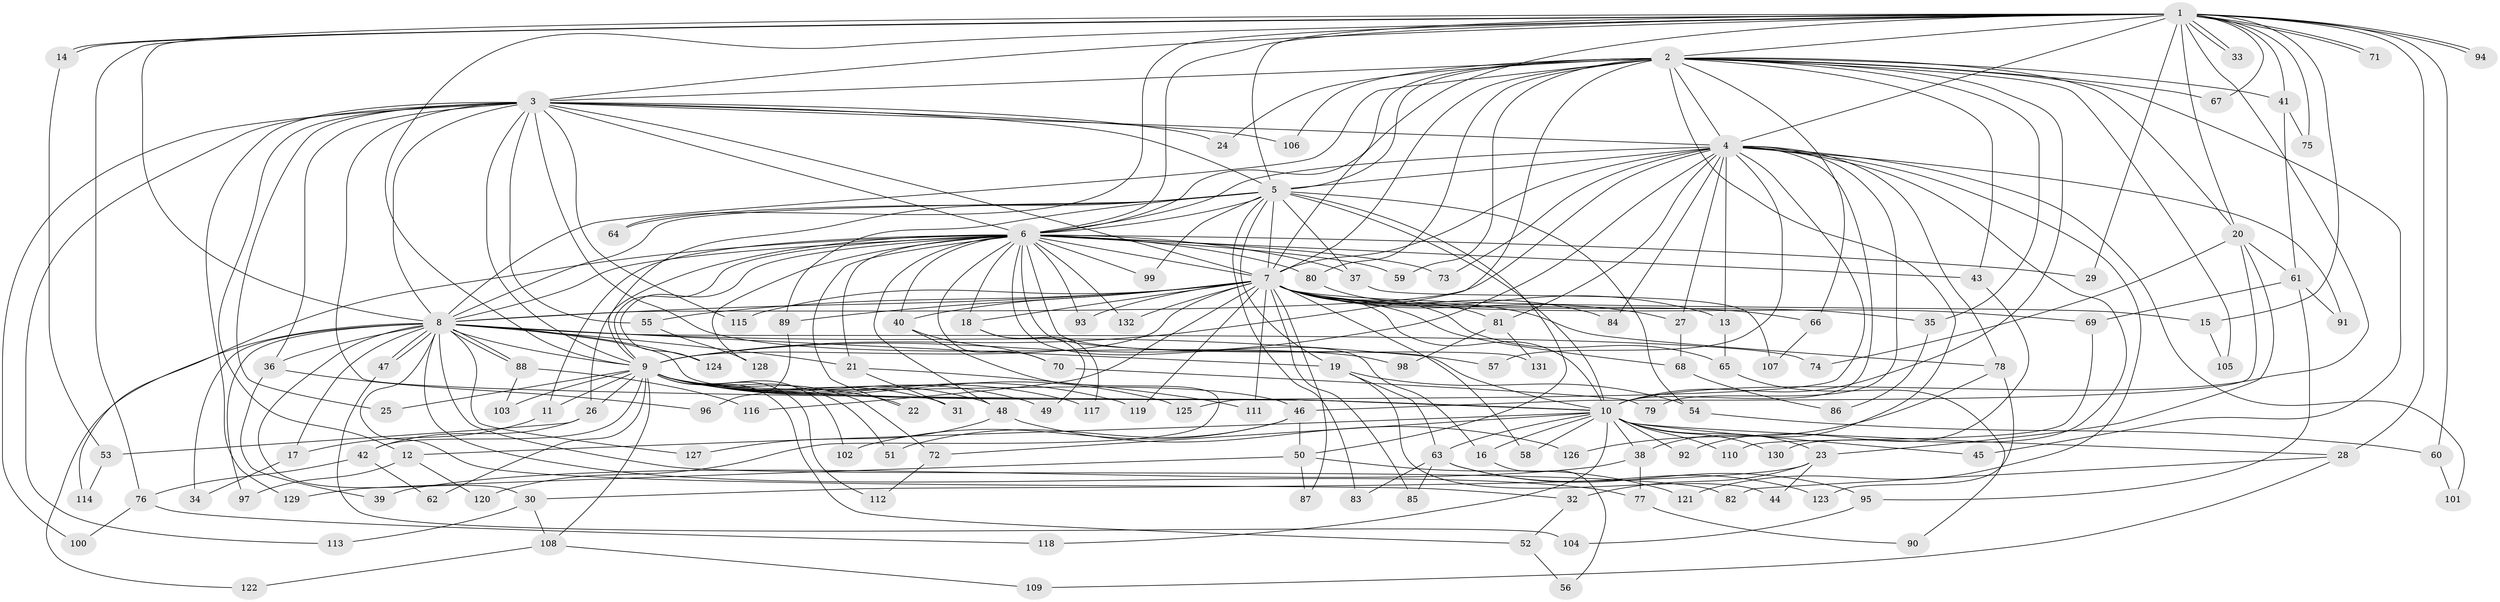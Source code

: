 // Generated by graph-tools (version 1.1) at 2025/13/03/09/25 04:13:58]
// undirected, 132 vertices, 289 edges
graph export_dot {
graph [start="1"]
  node [color=gray90,style=filled];
  1;
  2;
  3;
  4;
  5;
  6;
  7;
  8;
  9;
  10;
  11;
  12;
  13;
  14;
  15;
  16;
  17;
  18;
  19;
  20;
  21;
  22;
  23;
  24;
  25;
  26;
  27;
  28;
  29;
  30;
  31;
  32;
  33;
  34;
  35;
  36;
  37;
  38;
  39;
  40;
  41;
  42;
  43;
  44;
  45;
  46;
  47;
  48;
  49;
  50;
  51;
  52;
  53;
  54;
  55;
  56;
  57;
  58;
  59;
  60;
  61;
  62;
  63;
  64;
  65;
  66;
  67;
  68;
  69;
  70;
  71;
  72;
  73;
  74;
  75;
  76;
  77;
  78;
  79;
  80;
  81;
  82;
  83;
  84;
  85;
  86;
  87;
  88;
  89;
  90;
  91;
  92;
  93;
  94;
  95;
  96;
  97;
  98;
  99;
  100;
  101;
  102;
  103;
  104;
  105;
  106;
  107;
  108;
  109;
  110;
  111;
  112;
  113;
  114;
  115;
  116;
  117;
  118;
  119;
  120;
  121;
  122;
  123;
  124;
  125;
  126;
  127;
  128;
  129;
  130;
  131;
  132;
  1 -- 2;
  1 -- 3;
  1 -- 4;
  1 -- 5;
  1 -- 6;
  1 -- 7;
  1 -- 8;
  1 -- 9;
  1 -- 10;
  1 -- 14;
  1 -- 14;
  1 -- 15;
  1 -- 20;
  1 -- 28;
  1 -- 29;
  1 -- 33;
  1 -- 33;
  1 -- 41;
  1 -- 60;
  1 -- 64;
  1 -- 67;
  1 -- 71;
  1 -- 71;
  1 -- 75;
  1 -- 76;
  1 -- 94;
  1 -- 94;
  2 -- 3;
  2 -- 4;
  2 -- 5;
  2 -- 6;
  2 -- 7;
  2 -- 8;
  2 -- 9;
  2 -- 10;
  2 -- 20;
  2 -- 24;
  2 -- 35;
  2 -- 38;
  2 -- 41;
  2 -- 43;
  2 -- 45;
  2 -- 59;
  2 -- 66;
  2 -- 67;
  2 -- 80;
  2 -- 105;
  2 -- 106;
  3 -- 4;
  3 -- 5;
  3 -- 6;
  3 -- 7;
  3 -- 8;
  3 -- 9;
  3 -- 10;
  3 -- 12;
  3 -- 24;
  3 -- 25;
  3 -- 36;
  3 -- 55;
  3 -- 98;
  3 -- 100;
  3 -- 106;
  3 -- 113;
  3 -- 115;
  3 -- 129;
  4 -- 5;
  4 -- 6;
  4 -- 7;
  4 -- 8;
  4 -- 9;
  4 -- 10;
  4 -- 13;
  4 -- 27;
  4 -- 57;
  4 -- 73;
  4 -- 78;
  4 -- 79;
  4 -- 81;
  4 -- 84;
  4 -- 91;
  4 -- 101;
  4 -- 121;
  4 -- 125;
  4 -- 130;
  5 -- 6;
  5 -- 7;
  5 -- 8;
  5 -- 9;
  5 -- 10;
  5 -- 19;
  5 -- 37;
  5 -- 50;
  5 -- 54;
  5 -- 64;
  5 -- 83;
  5 -- 89;
  5 -- 99;
  6 -- 7;
  6 -- 8;
  6 -- 9;
  6 -- 10;
  6 -- 11;
  6 -- 16;
  6 -- 18;
  6 -- 21;
  6 -- 22;
  6 -- 26;
  6 -- 29;
  6 -- 37;
  6 -- 40;
  6 -- 43;
  6 -- 48;
  6 -- 59;
  6 -- 70;
  6 -- 73;
  6 -- 80;
  6 -- 93;
  6 -- 99;
  6 -- 114;
  6 -- 124;
  6 -- 128;
  6 -- 131;
  6 -- 132;
  7 -- 8;
  7 -- 9;
  7 -- 10;
  7 -- 13;
  7 -- 15;
  7 -- 18;
  7 -- 27;
  7 -- 35;
  7 -- 40;
  7 -- 55;
  7 -- 58;
  7 -- 65;
  7 -- 66;
  7 -- 68;
  7 -- 69;
  7 -- 78;
  7 -- 84;
  7 -- 85;
  7 -- 87;
  7 -- 89;
  7 -- 93;
  7 -- 111;
  7 -- 115;
  7 -- 116;
  7 -- 119;
  7 -- 132;
  8 -- 9;
  8 -- 10;
  8 -- 17;
  8 -- 19;
  8 -- 21;
  8 -- 30;
  8 -- 32;
  8 -- 34;
  8 -- 36;
  8 -- 47;
  8 -- 47;
  8 -- 57;
  8 -- 74;
  8 -- 77;
  8 -- 82;
  8 -- 88;
  8 -- 88;
  8 -- 97;
  8 -- 122;
  8 -- 124;
  8 -- 127;
  9 -- 10;
  9 -- 11;
  9 -- 22;
  9 -- 25;
  9 -- 26;
  9 -- 31;
  9 -- 42;
  9 -- 46;
  9 -- 48;
  9 -- 49;
  9 -- 51;
  9 -- 52;
  9 -- 62;
  9 -- 72;
  9 -- 102;
  9 -- 103;
  9 -- 108;
  9 -- 112;
  9 -- 117;
  9 -- 119;
  9 -- 125;
  10 -- 12;
  10 -- 16;
  10 -- 23;
  10 -- 28;
  10 -- 38;
  10 -- 45;
  10 -- 58;
  10 -- 63;
  10 -- 72;
  10 -- 92;
  10 -- 110;
  10 -- 118;
  10 -- 130;
  11 -- 17;
  12 -- 97;
  12 -- 120;
  13 -- 65;
  14 -- 53;
  15 -- 105;
  16 -- 56;
  17 -- 34;
  18 -- 49;
  18 -- 117;
  19 -- 44;
  19 -- 54;
  19 -- 63;
  20 -- 23;
  20 -- 46;
  20 -- 61;
  20 -- 74;
  21 -- 31;
  21 -- 111;
  23 -- 30;
  23 -- 32;
  23 -- 44;
  26 -- 42;
  26 -- 53;
  27 -- 68;
  28 -- 82;
  28 -- 109;
  30 -- 108;
  30 -- 113;
  32 -- 52;
  35 -- 86;
  36 -- 39;
  36 -- 96;
  37 -- 107;
  38 -- 39;
  38 -- 77;
  40 -- 70;
  40 -- 120;
  41 -- 61;
  41 -- 75;
  42 -- 62;
  42 -- 76;
  43 -- 92;
  46 -- 50;
  46 -- 51;
  46 -- 102;
  47 -- 104;
  48 -- 126;
  48 -- 127;
  50 -- 87;
  50 -- 121;
  50 -- 129;
  52 -- 56;
  53 -- 114;
  54 -- 60;
  55 -- 128;
  60 -- 101;
  61 -- 69;
  61 -- 91;
  61 -- 95;
  63 -- 83;
  63 -- 85;
  63 -- 95;
  63 -- 123;
  65 -- 90;
  66 -- 107;
  68 -- 86;
  69 -- 110;
  70 -- 79;
  72 -- 112;
  76 -- 100;
  76 -- 118;
  77 -- 90;
  78 -- 123;
  78 -- 126;
  80 -- 81;
  81 -- 98;
  81 -- 131;
  88 -- 103;
  88 -- 116;
  89 -- 96;
  95 -- 104;
  108 -- 109;
  108 -- 122;
}
